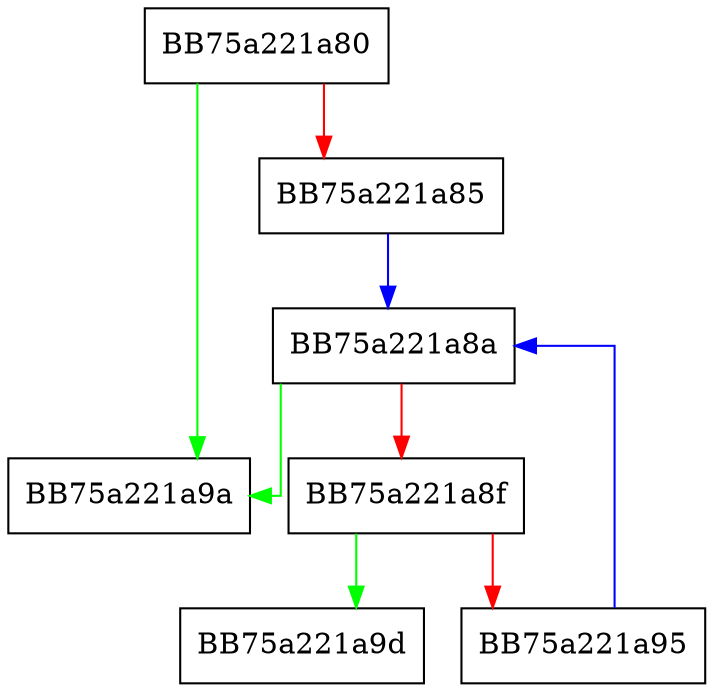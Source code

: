 digraph IsEmptyStruct {
  node [shape="box"];
  graph [splines=ortho];
  BB75a221a80 -> BB75a221a9a [color="green"];
  BB75a221a80 -> BB75a221a85 [color="red"];
  BB75a221a85 -> BB75a221a8a [color="blue"];
  BB75a221a8a -> BB75a221a9a [color="green"];
  BB75a221a8a -> BB75a221a8f [color="red"];
  BB75a221a8f -> BB75a221a9d [color="green"];
  BB75a221a8f -> BB75a221a95 [color="red"];
  BB75a221a95 -> BB75a221a8a [color="blue"];
}